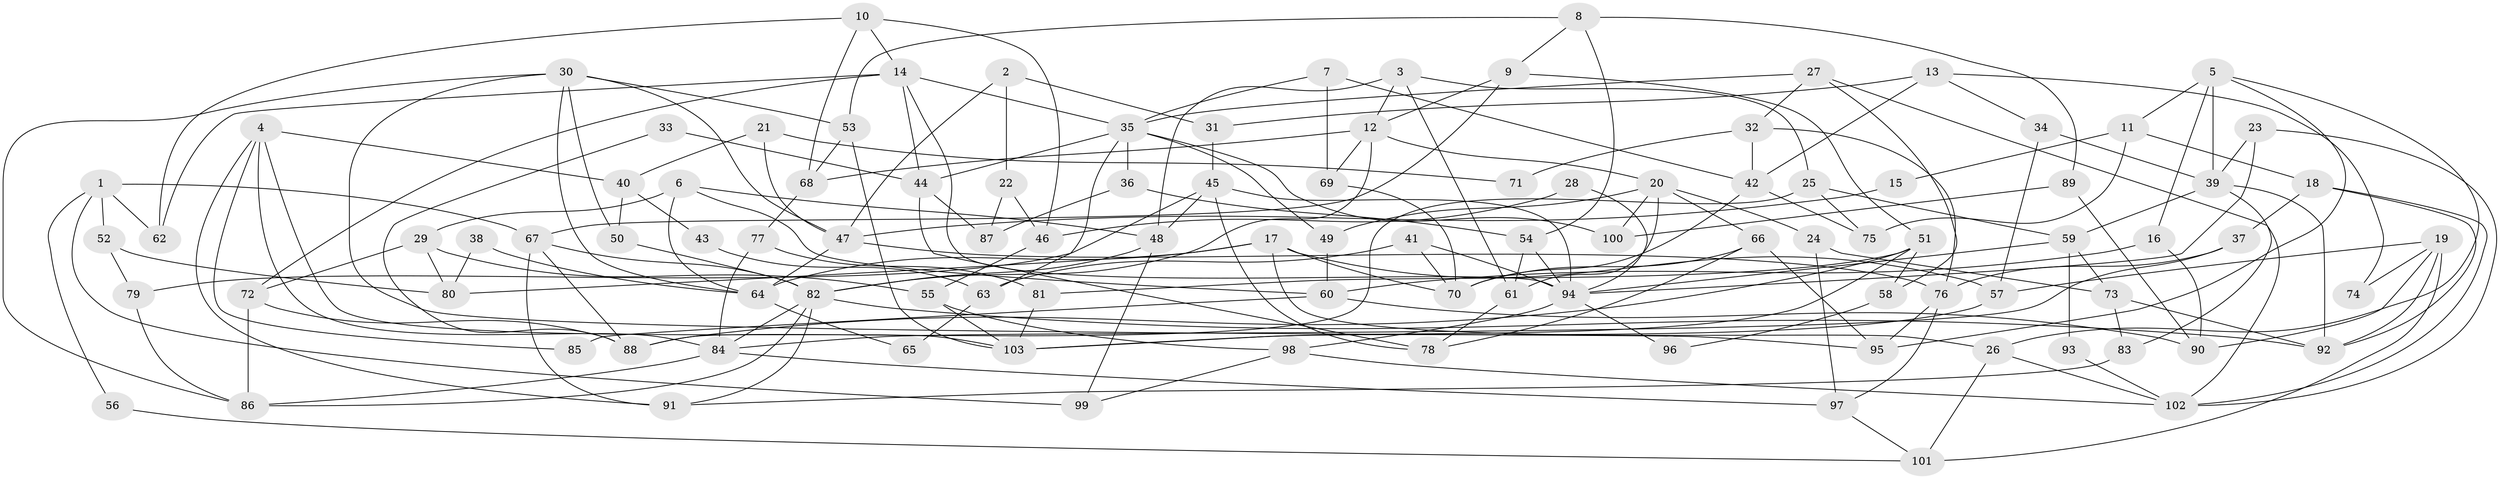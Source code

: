 // Generated by graph-tools (version 1.1) at 2025/36/03/09/25 02:36:02]
// undirected, 103 vertices, 206 edges
graph export_dot {
graph [start="1"]
  node [color=gray90,style=filled];
  1;
  2;
  3;
  4;
  5;
  6;
  7;
  8;
  9;
  10;
  11;
  12;
  13;
  14;
  15;
  16;
  17;
  18;
  19;
  20;
  21;
  22;
  23;
  24;
  25;
  26;
  27;
  28;
  29;
  30;
  31;
  32;
  33;
  34;
  35;
  36;
  37;
  38;
  39;
  40;
  41;
  42;
  43;
  44;
  45;
  46;
  47;
  48;
  49;
  50;
  51;
  52;
  53;
  54;
  55;
  56;
  57;
  58;
  59;
  60;
  61;
  62;
  63;
  64;
  65;
  66;
  67;
  68;
  69;
  70;
  71;
  72;
  73;
  74;
  75;
  76;
  77;
  78;
  79;
  80;
  81;
  82;
  83;
  84;
  85;
  86;
  87;
  88;
  89;
  90;
  91;
  92;
  93;
  94;
  95;
  96;
  97;
  98;
  99;
  100;
  101;
  102;
  103;
  1 -- 67;
  1 -- 52;
  1 -- 56;
  1 -- 62;
  1 -- 99;
  2 -- 31;
  2 -- 47;
  2 -- 22;
  3 -- 48;
  3 -- 61;
  3 -- 12;
  3 -- 25;
  4 -- 91;
  4 -- 84;
  4 -- 40;
  4 -- 85;
  4 -- 103;
  5 -- 39;
  5 -- 95;
  5 -- 11;
  5 -- 16;
  5 -- 26;
  6 -- 48;
  6 -- 60;
  6 -- 29;
  6 -- 64;
  7 -- 35;
  7 -- 69;
  7 -- 42;
  8 -- 53;
  8 -- 9;
  8 -- 54;
  8 -- 89;
  9 -- 12;
  9 -- 51;
  9 -- 67;
  10 -- 68;
  10 -- 62;
  10 -- 14;
  10 -- 46;
  11 -- 18;
  11 -- 15;
  11 -- 75;
  12 -- 82;
  12 -- 20;
  12 -- 68;
  12 -- 69;
  13 -- 42;
  13 -- 34;
  13 -- 31;
  13 -- 74;
  14 -- 35;
  14 -- 44;
  14 -- 62;
  14 -- 72;
  14 -- 94;
  15 -- 47;
  16 -- 90;
  16 -- 60;
  17 -- 70;
  17 -- 26;
  17 -- 57;
  17 -- 64;
  17 -- 80;
  18 -- 92;
  18 -- 102;
  18 -- 37;
  19 -- 101;
  19 -- 92;
  19 -- 57;
  19 -- 74;
  19 -- 90;
  20 -- 66;
  20 -- 24;
  20 -- 49;
  20 -- 61;
  20 -- 100;
  21 -- 47;
  21 -- 40;
  21 -- 71;
  22 -- 46;
  22 -- 87;
  23 -- 102;
  23 -- 94;
  23 -- 39;
  24 -- 73;
  24 -- 97;
  25 -- 88;
  25 -- 59;
  25 -- 75;
  26 -- 102;
  26 -- 101;
  27 -- 35;
  27 -- 32;
  27 -- 58;
  27 -- 102;
  28 -- 46;
  28 -- 94;
  29 -- 72;
  29 -- 55;
  29 -- 80;
  30 -- 64;
  30 -- 47;
  30 -- 50;
  30 -- 53;
  30 -- 86;
  30 -- 95;
  31 -- 45;
  32 -- 76;
  32 -- 42;
  32 -- 71;
  33 -- 44;
  33 -- 88;
  34 -- 57;
  34 -- 39;
  35 -- 44;
  35 -- 49;
  35 -- 36;
  35 -- 63;
  35 -- 100;
  36 -- 54;
  36 -- 87;
  37 -- 84;
  37 -- 76;
  38 -- 64;
  38 -- 80;
  39 -- 83;
  39 -- 59;
  39 -- 92;
  40 -- 50;
  40 -- 43;
  41 -- 70;
  41 -- 94;
  41 -- 63;
  42 -- 75;
  42 -- 70;
  43 -- 63;
  44 -- 87;
  44 -- 78;
  45 -- 94;
  45 -- 78;
  45 -- 48;
  45 -- 79;
  46 -- 55;
  47 -- 64;
  47 -- 76;
  48 -- 99;
  48 -- 82;
  49 -- 60;
  50 -- 82;
  51 -- 103;
  51 -- 88;
  51 -- 58;
  51 -- 81;
  52 -- 79;
  52 -- 80;
  53 -- 103;
  53 -- 68;
  54 -- 94;
  54 -- 61;
  55 -- 103;
  55 -- 98;
  56 -- 101;
  57 -- 103;
  58 -- 96;
  59 -- 73;
  59 -- 93;
  59 -- 94;
  60 -- 90;
  60 -- 85;
  61 -- 78;
  63 -- 65;
  64 -- 65;
  66 -- 78;
  66 -- 95;
  66 -- 70;
  67 -- 82;
  67 -- 88;
  67 -- 91;
  68 -- 77;
  69 -- 70;
  72 -- 86;
  72 -- 88;
  73 -- 92;
  73 -- 83;
  76 -- 97;
  76 -- 95;
  77 -- 81;
  77 -- 84;
  79 -- 86;
  81 -- 103;
  82 -- 84;
  82 -- 86;
  82 -- 91;
  82 -- 92;
  83 -- 91;
  84 -- 86;
  84 -- 97;
  89 -- 100;
  89 -- 90;
  93 -- 102;
  94 -- 96;
  94 -- 98;
  97 -- 101;
  98 -- 99;
  98 -- 102;
}
